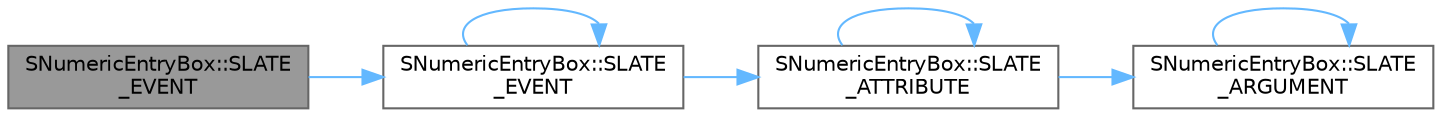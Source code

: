 digraph "SNumericEntryBox::SLATE_EVENT"
{
 // INTERACTIVE_SVG=YES
 // LATEX_PDF_SIZE
  bgcolor="transparent";
  edge [fontname=Helvetica,fontsize=10,labelfontname=Helvetica,labelfontsize=10];
  node [fontname=Helvetica,fontsize=10,shape=box,height=0.2,width=0.4];
  rankdir="LR";
  Node1 [id="Node000001",label="SNumericEntryBox::SLATE\l_EVENT",height=0.2,width=0.4,color="gray40", fillcolor="grey60", style="filled", fontcolor="black",tooltip="Called whenever the text is changed programmatically or interactively by the user."];
  Node1 -> Node2 [id="edge1_Node000001_Node000002",color="steelblue1",style="solid",tooltip=" "];
  Node2 [id="Node000002",label="SNumericEntryBox::SLATE\l_EVENT",height=0.2,width=0.4,color="grey40", fillcolor="white", style="filled",URL="$dc/db6/classSNumericEntryBox.html#a2e58a158046a75dddad5fba5a250ed7d",tooltip="Called right after the spinner min value is changed (only relevant if SupportDynamicSliderMinValue is..."];
  Node2 -> Node3 [id="edge2_Node000002_Node000003",color="steelblue1",style="solid",tooltip=" "];
  Node3 [id="Node000003",label="SNumericEntryBox::SLATE\l_ATTRIBUTE",height=0.2,width=0.4,color="grey40", fillcolor="white", style="filled",URL="$dc/db6/classSNumericEntryBox.html#ad316139610e7fdc041f9383598127ac2",tooltip="How should the value be justified in the editable text field."];
  Node3 -> Node4 [id="edge3_Node000003_Node000004",color="steelblue1",style="solid",tooltip=" "];
  Node4 [id="Node000004",label="SNumericEntryBox::SLATE\l_ARGUMENT",height=0.2,width=0.4,color="grey40", fillcolor="white", style="filled",URL="$dc/db6/classSNumericEntryBox.html#a801ac5845c9c5aa95524e765e1f67e79",tooltip="Padding around the label content."];
  Node4 -> Node4 [id="edge4_Node000004_Node000004",color="steelblue1",style="solid",tooltip=" "];
  Node3 -> Node3 [id="edge5_Node000003_Node000003",color="steelblue1",style="solid",tooltip=" "];
  Node2 -> Node2 [id="edge6_Node000002_Node000002",color="steelblue1",style="solid",tooltip=" "];
}
